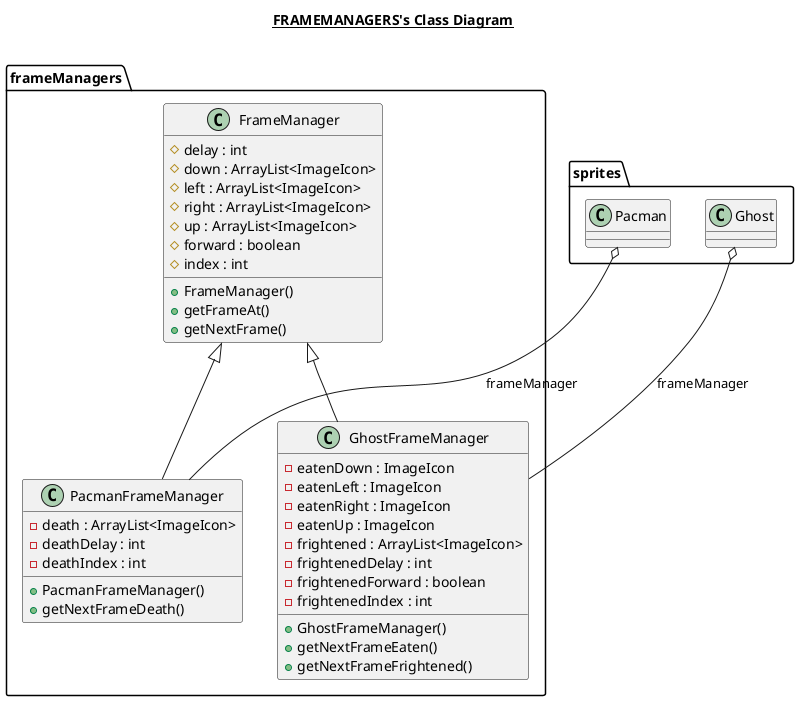 @startuml

title __FRAMEMANAGERS's Class Diagram__\n

 namespace frameManagers {
      class frameManagers.FrameManager {
          # delay : int
          # down : ArrayList<ImageIcon>
          # left : ArrayList<ImageIcon>
          # right : ArrayList<ImageIcon>
          # up : ArrayList<ImageIcon>
          # forward : boolean
          # index : int
          + FrameManager()
          + getFrameAt()
          + getNextFrame()
      }
      class frameManagers.GhostFrameManager {
          - eatenDown : ImageIcon
          - eatenLeft : ImageIcon
          - eatenRight : ImageIcon
          - eatenUp : ImageIcon
          - frightened : ArrayList<ImageIcon>
          - frightenedDelay : int
          - frightenedForward : boolean
          - frightenedIndex : int
          + GhostFrameManager()
          + getNextFrameEaten()
          + getNextFrameFrightened()
      }
    class frameManagers.PacmanFrameManager {
          - death : ArrayList<ImageIcon>
          - deathDelay : int
          - deathIndex : int
          + PacmanFrameManager()
          + getNextFrameDeath()
      }
    }
  

  frameManagers.GhostFrameManager -up-|> frameManagers.FrameManager
  frameManagers.PacmanFrameManager -up-|> frameManagers.FrameManager
  sprites.Pacman o-- frameManagers.PacmanFrameManager : frameManager
  sprites.Ghost o-- frameManagers.GhostFrameManager : frameManager



@enduml
